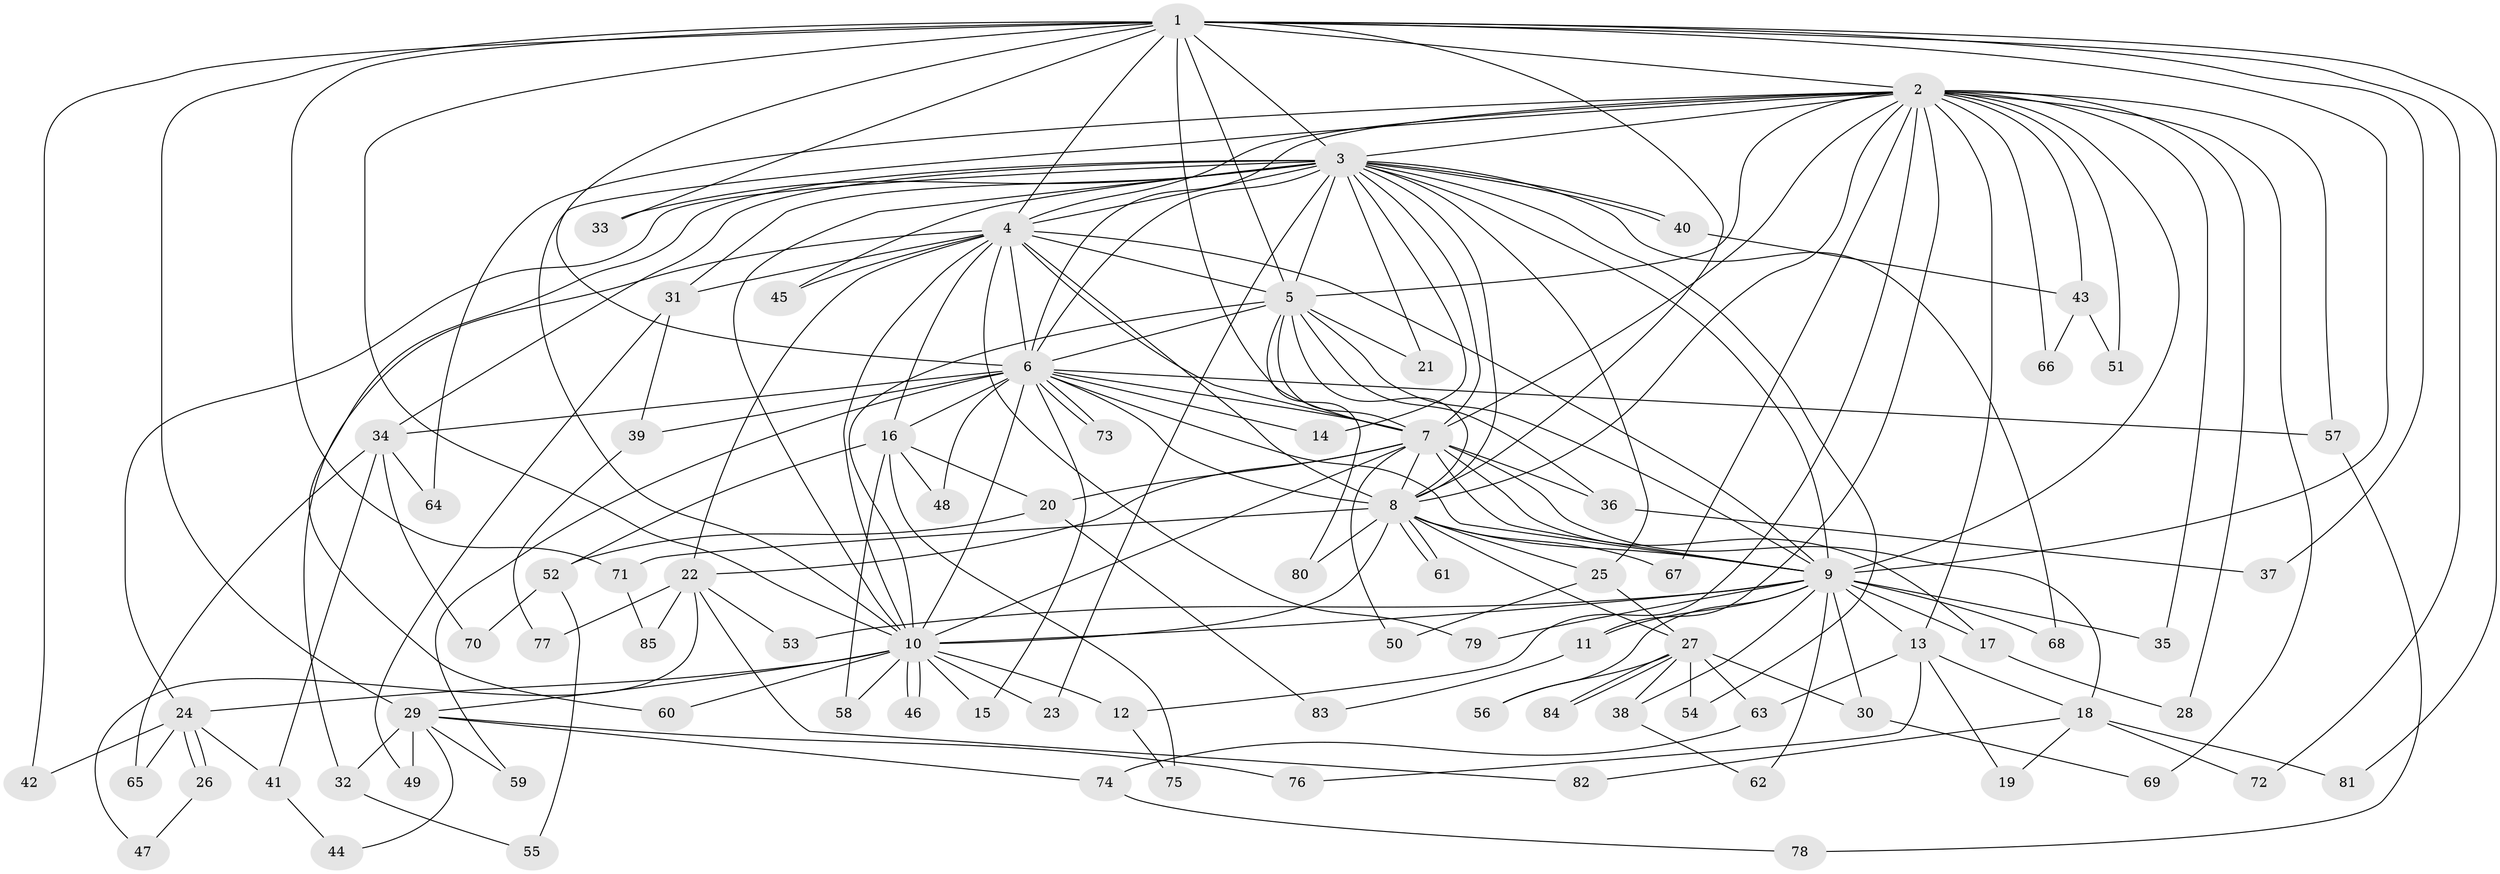 // coarse degree distribution, {15: 0.01694915254237288, 30: 0.01694915254237288, 11: 0.01694915254237288, 14: 0.01694915254237288, 13: 0.03389830508474576, 12: 0.01694915254237288, 16: 0.01694915254237288, 3: 0.2033898305084746, 6: 0.03389830508474576, 7: 0.03389830508474576, 5: 0.01694915254237288, 2: 0.4067796610169492, 4: 0.06779661016949153, 9: 0.01694915254237288, 8: 0.01694915254237288, 1: 0.06779661016949153}
// Generated by graph-tools (version 1.1) at 2025/17/03/04/25 18:17:54]
// undirected, 85 vertices, 195 edges
graph export_dot {
graph [start="1"]
  node [color=gray90,style=filled];
  1;
  2;
  3;
  4;
  5;
  6;
  7;
  8;
  9;
  10;
  11;
  12;
  13;
  14;
  15;
  16;
  17;
  18;
  19;
  20;
  21;
  22;
  23;
  24;
  25;
  26;
  27;
  28;
  29;
  30;
  31;
  32;
  33;
  34;
  35;
  36;
  37;
  38;
  39;
  40;
  41;
  42;
  43;
  44;
  45;
  46;
  47;
  48;
  49;
  50;
  51;
  52;
  53;
  54;
  55;
  56;
  57;
  58;
  59;
  60;
  61;
  62;
  63;
  64;
  65;
  66;
  67;
  68;
  69;
  70;
  71;
  72;
  73;
  74;
  75;
  76;
  77;
  78;
  79;
  80;
  81;
  82;
  83;
  84;
  85;
  1 -- 2;
  1 -- 3;
  1 -- 4;
  1 -- 5;
  1 -- 6;
  1 -- 7;
  1 -- 8;
  1 -- 9;
  1 -- 10;
  1 -- 29;
  1 -- 33;
  1 -- 37;
  1 -- 42;
  1 -- 71;
  1 -- 72;
  1 -- 81;
  2 -- 3;
  2 -- 4;
  2 -- 5;
  2 -- 6;
  2 -- 7;
  2 -- 8;
  2 -- 9;
  2 -- 10;
  2 -- 11;
  2 -- 12;
  2 -- 13;
  2 -- 28;
  2 -- 35;
  2 -- 43;
  2 -- 51;
  2 -- 57;
  2 -- 64;
  2 -- 66;
  2 -- 67;
  2 -- 69;
  3 -- 4;
  3 -- 5;
  3 -- 6;
  3 -- 7;
  3 -- 8;
  3 -- 9;
  3 -- 10;
  3 -- 14;
  3 -- 21;
  3 -- 23;
  3 -- 24;
  3 -- 25;
  3 -- 31;
  3 -- 33;
  3 -- 34;
  3 -- 40;
  3 -- 40;
  3 -- 45;
  3 -- 54;
  3 -- 60;
  3 -- 68;
  4 -- 5;
  4 -- 6;
  4 -- 7;
  4 -- 8;
  4 -- 9;
  4 -- 10;
  4 -- 16;
  4 -- 22;
  4 -- 31;
  4 -- 32;
  4 -- 45;
  4 -- 79;
  5 -- 6;
  5 -- 7;
  5 -- 8;
  5 -- 9;
  5 -- 10;
  5 -- 21;
  5 -- 36;
  5 -- 80;
  6 -- 7;
  6 -- 8;
  6 -- 9;
  6 -- 10;
  6 -- 14;
  6 -- 15;
  6 -- 16;
  6 -- 34;
  6 -- 39;
  6 -- 48;
  6 -- 57;
  6 -- 59;
  6 -- 73;
  6 -- 73;
  7 -- 8;
  7 -- 9;
  7 -- 10;
  7 -- 17;
  7 -- 18;
  7 -- 20;
  7 -- 22;
  7 -- 36;
  7 -- 50;
  8 -- 9;
  8 -- 10;
  8 -- 25;
  8 -- 27;
  8 -- 61;
  8 -- 61;
  8 -- 67;
  8 -- 71;
  8 -- 80;
  9 -- 10;
  9 -- 11;
  9 -- 13;
  9 -- 17;
  9 -- 30;
  9 -- 35;
  9 -- 38;
  9 -- 53;
  9 -- 56;
  9 -- 62;
  9 -- 68;
  9 -- 79;
  10 -- 12;
  10 -- 15;
  10 -- 23;
  10 -- 24;
  10 -- 29;
  10 -- 46;
  10 -- 46;
  10 -- 58;
  10 -- 60;
  11 -- 83;
  12 -- 75;
  13 -- 18;
  13 -- 19;
  13 -- 63;
  13 -- 76;
  16 -- 20;
  16 -- 48;
  16 -- 52;
  16 -- 58;
  16 -- 75;
  17 -- 28;
  18 -- 19;
  18 -- 72;
  18 -- 81;
  18 -- 82;
  20 -- 52;
  20 -- 83;
  22 -- 47;
  22 -- 53;
  22 -- 77;
  22 -- 82;
  22 -- 85;
  24 -- 26;
  24 -- 26;
  24 -- 41;
  24 -- 42;
  24 -- 65;
  25 -- 27;
  25 -- 50;
  26 -- 47;
  27 -- 30;
  27 -- 38;
  27 -- 54;
  27 -- 56;
  27 -- 63;
  27 -- 84;
  27 -- 84;
  29 -- 32;
  29 -- 44;
  29 -- 49;
  29 -- 59;
  29 -- 74;
  29 -- 76;
  30 -- 69;
  31 -- 39;
  31 -- 49;
  32 -- 55;
  34 -- 41;
  34 -- 64;
  34 -- 65;
  34 -- 70;
  36 -- 37;
  38 -- 62;
  39 -- 77;
  40 -- 43;
  41 -- 44;
  43 -- 51;
  43 -- 66;
  52 -- 55;
  52 -- 70;
  57 -- 78;
  63 -- 74;
  71 -- 85;
  74 -- 78;
}

